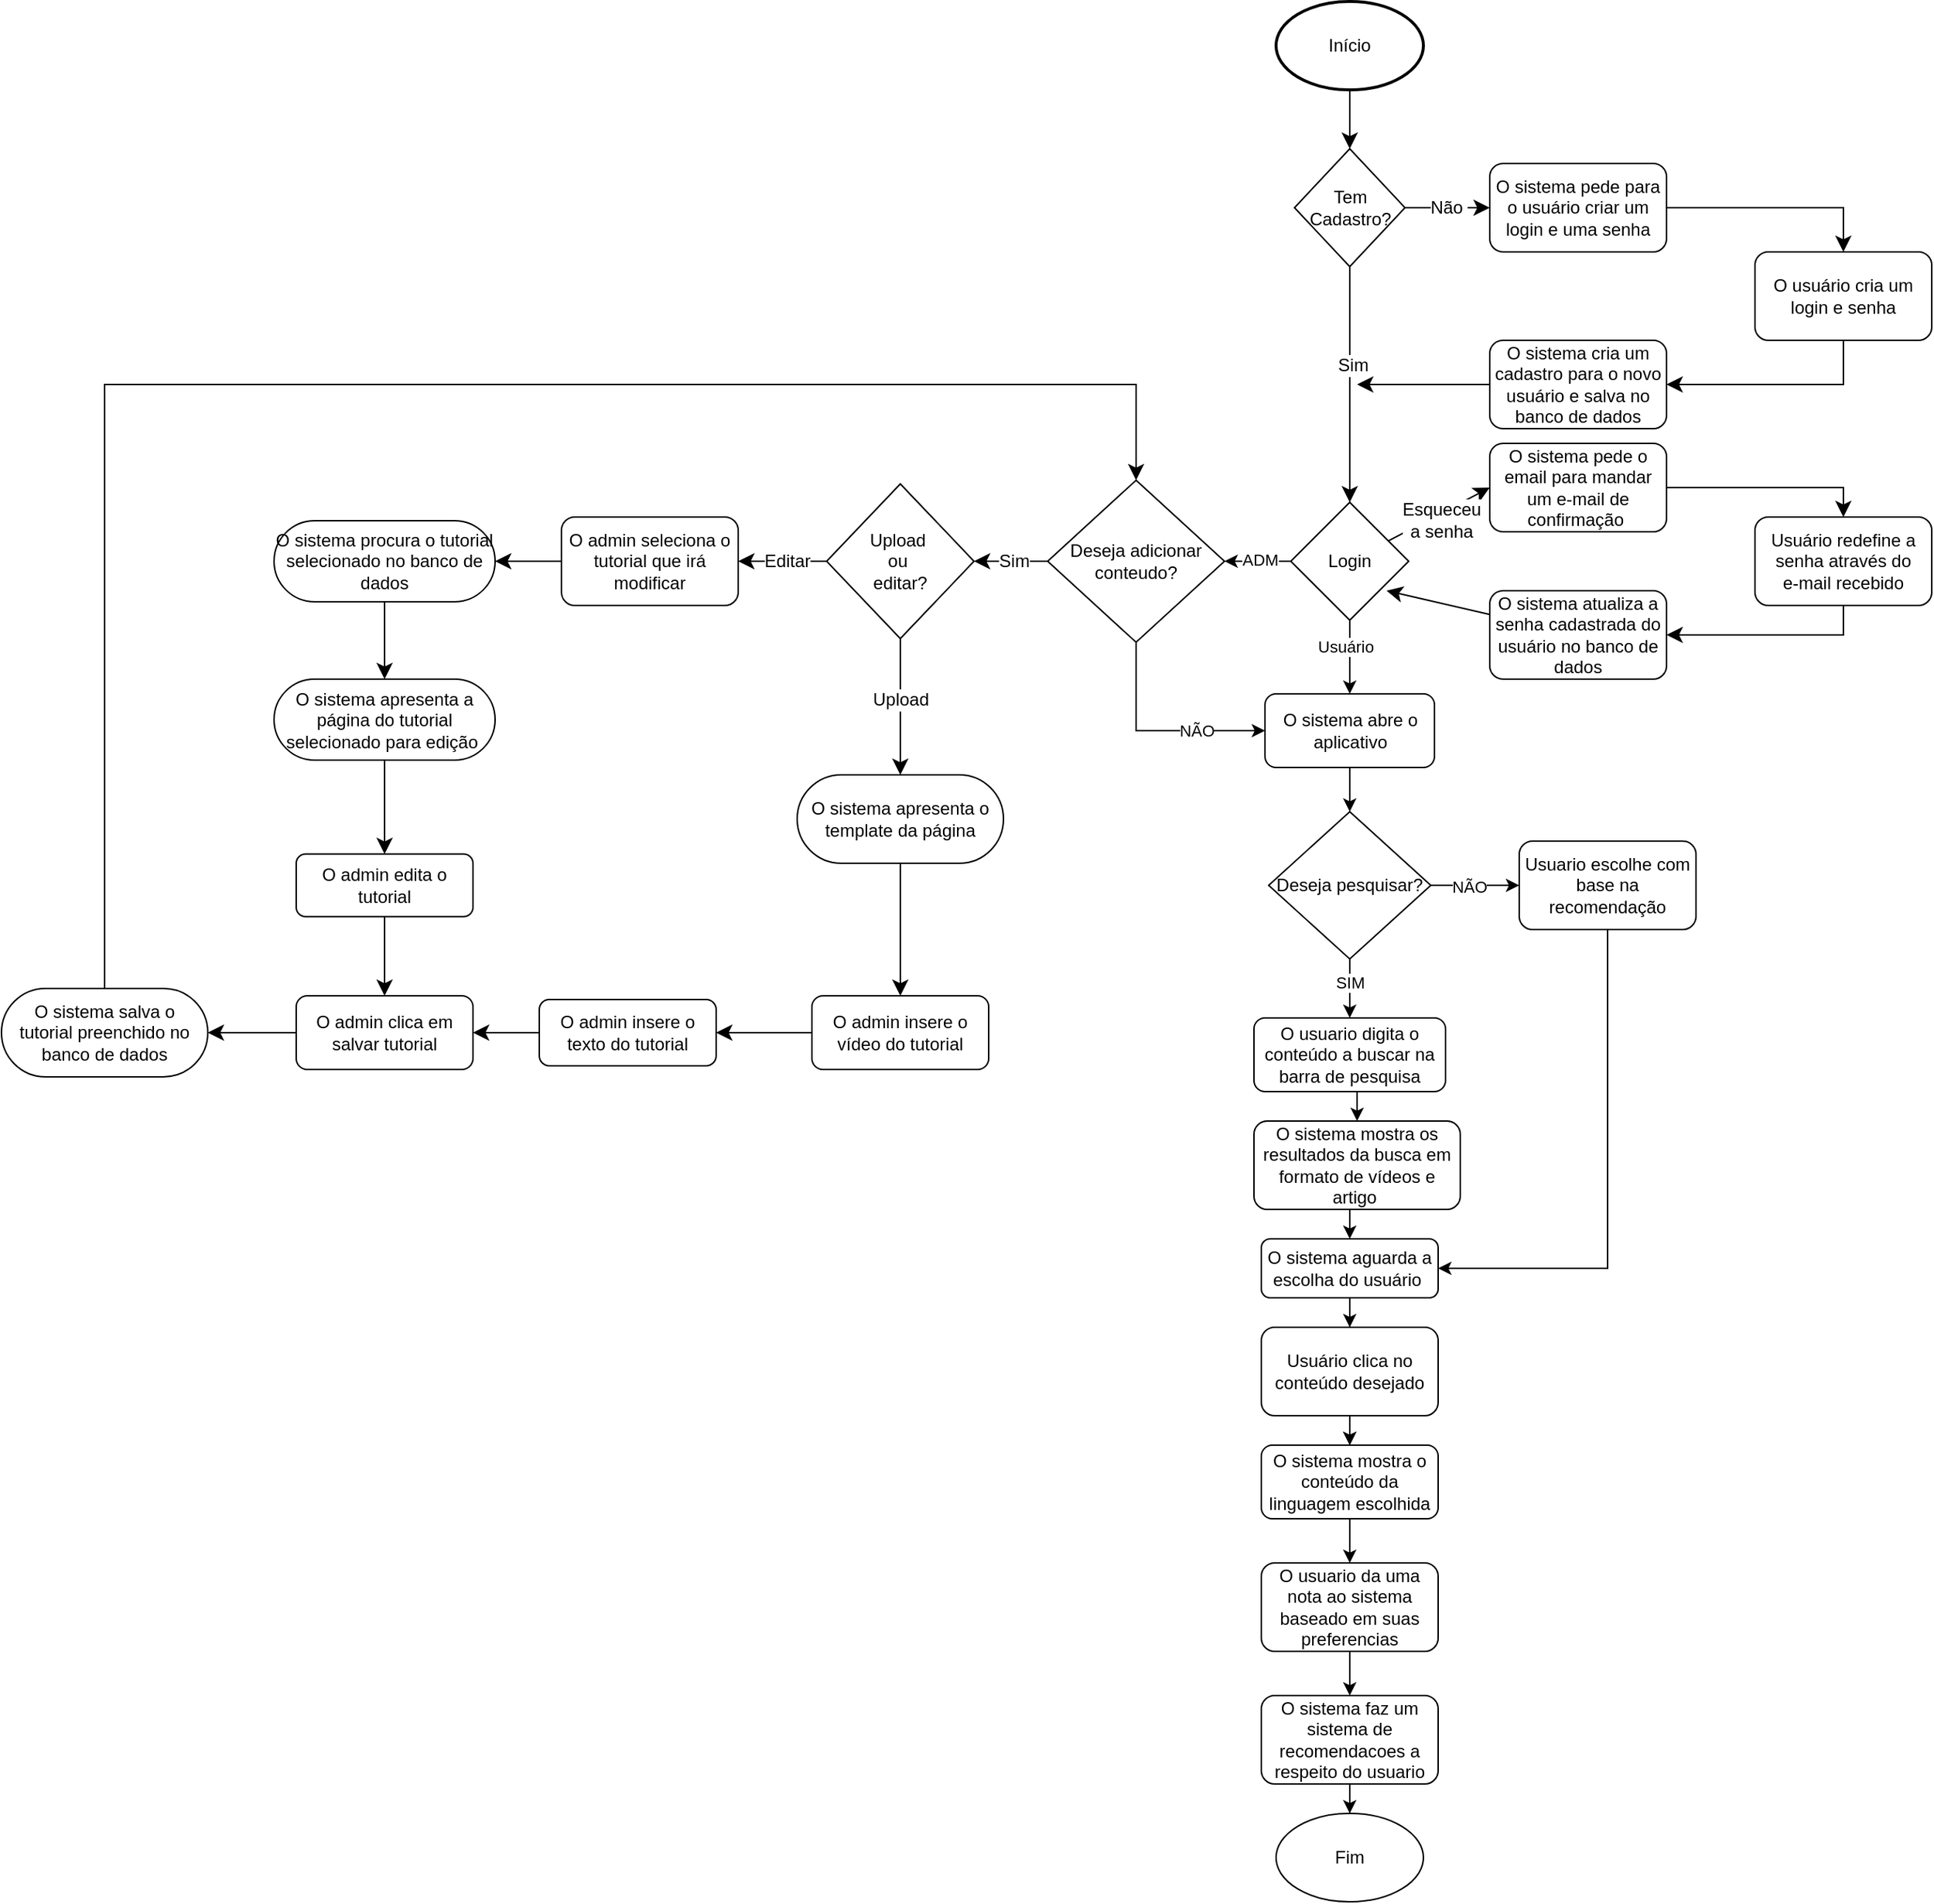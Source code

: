 <mxfile version="26.0.16">
  <diagram name="Página-1" id="YePCBaoW3VgTevrQg1aB">
    <mxGraphModel grid="1" page="1" gridSize="10" guides="1" tooltips="1" connect="1" arrows="1" fold="1" pageScale="1" pageWidth="827" pageHeight="1169" math="0" shadow="0">
      <root>
        <mxCell id="0" />
        <mxCell id="1" parent="0" />
        <mxCell id="_zvPMmoWUa9S6kkwbCCf-6" style="edgeStyle=none;curved=1;rounded=0;orthogonalLoop=1;jettySize=auto;html=1;entryX=0.5;entryY=0;entryDx=0;entryDy=0;fontSize=12;startSize=8;endSize=8;" edge="1" parent="1" source="X6pgQB4I1ug1Oo8YDKvB-1" target="_zvPMmoWUa9S6kkwbCCf-3">
          <mxGeometry relative="1" as="geometry" />
        </mxCell>
        <mxCell id="X6pgQB4I1ug1Oo8YDKvB-1" value="Início" style="strokeWidth=2;html=1;shape=mxgraph.flowchart.start_1;whiteSpace=wrap;" vertex="1" parent="1">
          <mxGeometry x="335" y="-390" width="100" height="60" as="geometry" />
        </mxCell>
        <mxCell id="26lFtwR6b03rl3-T8Rcu-2" style="edgeStyle=orthogonalEdgeStyle;rounded=0;orthogonalLoop=1;jettySize=auto;html=1;exitX=0.5;exitY=1;exitDx=0;exitDy=0;entryX=0.5;entryY=0;entryDx=0;entryDy=0;" edge="1" parent="1" source="X6pgQB4I1ug1Oo8YDKvB-26" target="X6pgQB4I1ug1Oo8YDKvB-29">
          <mxGeometry relative="1" as="geometry" />
        </mxCell>
        <mxCell id="X6pgQB4I1ug1Oo8YDKvB-26" value="O usuario digita o conteúdo a buscar na barra de pesquisa" style="rounded=1;whiteSpace=wrap;html=1;" vertex="1" parent="1">
          <mxGeometry x="320" y="300" width="130" height="50" as="geometry" />
        </mxCell>
        <mxCell id="26lFtwR6b03rl3-T8Rcu-4" style="edgeStyle=orthogonalEdgeStyle;rounded=0;orthogonalLoop=1;jettySize=auto;html=1;exitX=0.5;exitY=1;exitDx=0;exitDy=0;entryX=0.5;entryY=0;entryDx=0;entryDy=0;" edge="1" parent="1" source="X6pgQB4I1ug1Oo8YDKvB-29" target="26lFtwR6b03rl3-T8Rcu-3">
          <mxGeometry relative="1" as="geometry" />
        </mxCell>
        <mxCell id="X6pgQB4I1ug1Oo8YDKvB-29" value="O sistema mostra os resultados da busca em formato de vídeos e artigo&amp;nbsp;" style="rounded=1;whiteSpace=wrap;html=1;" vertex="1" parent="1">
          <mxGeometry x="320" y="370" width="140" height="60" as="geometry" />
        </mxCell>
        <mxCell id="26lFtwR6b03rl3-T8Rcu-6" style="edgeStyle=orthogonalEdgeStyle;rounded=0;orthogonalLoop=1;jettySize=auto;html=1;exitX=0.5;exitY=1;exitDx=0;exitDy=0;entryX=0.5;entryY=0;entryDx=0;entryDy=0;" edge="1" parent="1" source="26lFtwR6b03rl3-T8Rcu-3" target="26lFtwR6b03rl3-T8Rcu-5">
          <mxGeometry relative="1" as="geometry" />
        </mxCell>
        <mxCell id="X6pgQB4I1ug1Oo8YDKvB-33" style="edgeStyle=orthogonalEdgeStyle;rounded=0;orthogonalLoop=1;jettySize=auto;html=1;" edge="1" parent="1" source="26lFtwR6b03rl3-T8Rcu-3" target="X6pgQB4I1ug1Oo8YDKvB-32">
          <mxGeometry relative="1" as="geometry" />
        </mxCell>
        <mxCell id="26lFtwR6b03rl3-T8Rcu-3" value="O sistema aguarda a escolha do usuário&lt;span style=&quot;background-color: initial;&quot;&gt;&amp;nbsp;&lt;/span&gt;" style="rounded=1;whiteSpace=wrap;html=1;" vertex="1" parent="1">
          <mxGeometry x="325" y="450" width="120" height="40" as="geometry" />
        </mxCell>
        <mxCell id="Siy_83oocRRrVskDmNc2-11" style="edgeStyle=orthogonalEdgeStyle;rounded=0;orthogonalLoop=1;jettySize=auto;html=1;entryX=0.5;entryY=0;entryDx=0;entryDy=0;" edge="1" parent="1" source="26lFtwR6b03rl3-T8Rcu-5" target="Siy_83oocRRrVskDmNc2-10">
          <mxGeometry relative="1" as="geometry" />
        </mxCell>
        <mxCell id="26lFtwR6b03rl3-T8Rcu-5" value="O sistema mostra o conteúdo da linguagem escolhida" style="rounded=1;whiteSpace=wrap;html=1;" vertex="1" parent="1">
          <mxGeometry x="325" y="590" width="120" height="50" as="geometry" />
        </mxCell>
        <mxCell id="X6pgQB4I1ug1Oo8YDKvB-34" style="edgeStyle=orthogonalEdgeStyle;rounded=0;orthogonalLoop=1;jettySize=auto;html=1;" edge="1" parent="1" source="X6pgQB4I1ug1Oo8YDKvB-32" target="26lFtwR6b03rl3-T8Rcu-5">
          <mxGeometry relative="1" as="geometry" />
        </mxCell>
        <mxCell id="X6pgQB4I1ug1Oo8YDKvB-32" value="Usuário clica no conteúdo desejado" style="rounded=1;whiteSpace=wrap;html=1;" vertex="1" parent="1">
          <mxGeometry x="325" y="510" width="120" height="60" as="geometry" />
        </mxCell>
        <mxCell id="X6pgQB4I1ug1Oo8YDKvB-35" value="Fim" style="ellipse;whiteSpace=wrap;html=1;" vertex="1" parent="1">
          <mxGeometry x="335" y="840" width="100" height="60" as="geometry" />
        </mxCell>
        <mxCell id="vQMJ7hAnQt6YP_G8ehm6-2" style="edgeStyle=orthogonalEdgeStyle;rounded=0;orthogonalLoop=1;jettySize=auto;html=1;exitX=0.5;exitY=1;exitDx=0;exitDy=0;entryX=0.5;entryY=0;entryDx=0;entryDy=0;" edge="1" parent="1" source="NIHSJvyAxFvUoGgw3dsW-1" target="X6pgQB4I1ug1Oo8YDKvB-26">
          <mxGeometry relative="1" as="geometry" />
        </mxCell>
        <mxCell id="vQMJ7hAnQt6YP_G8ehm6-3" value="SIM" style="edgeLabel;html=1;align=center;verticalAlign=middle;resizable=0;points=[];" vertex="1" connectable="0" parent="vQMJ7hAnQt6YP_G8ehm6-2">
          <mxGeometry x="-0.215" relative="1" as="geometry">
            <mxPoint as="offset" />
          </mxGeometry>
        </mxCell>
        <mxCell id="vQMJ7hAnQt6YP_G8ehm6-4" style="edgeStyle=orthogonalEdgeStyle;rounded=0;orthogonalLoop=1;jettySize=auto;html=1;exitX=1;exitY=0.5;exitDx=0;exitDy=0;entryX=0;entryY=0.5;entryDx=0;entryDy=0;" edge="1" parent="1" source="NIHSJvyAxFvUoGgw3dsW-1" target="I9A8BTY15LudTUQvtgD0-3">
          <mxGeometry relative="1" as="geometry" />
        </mxCell>
        <mxCell id="vQMJ7hAnQt6YP_G8ehm6-5" value="NÃO" style="edgeLabel;html=1;align=center;verticalAlign=middle;resizable=0;points=[];" vertex="1" connectable="0" parent="vQMJ7hAnQt6YP_G8ehm6-4">
          <mxGeometry x="-0.153" y="-1" relative="1" as="geometry">
            <mxPoint as="offset" />
          </mxGeometry>
        </mxCell>
        <mxCell id="NIHSJvyAxFvUoGgw3dsW-1" value="Deseja pesquisar?" style="rhombus;whiteSpace=wrap;html=1;" vertex="1" parent="1">
          <mxGeometry x="330" y="160" width="110" height="100" as="geometry" />
        </mxCell>
        <mxCell id="U-5HwIrhHvrLRnjAJlUM-2" style="edgeStyle=orthogonalEdgeStyle;rounded=0;orthogonalLoop=1;jettySize=auto;html=1;exitX=0.5;exitY=1;exitDx=0;exitDy=0;" edge="1" parent="1" source="cqfY-HSJfExdN0ALYGLy-1" target="cqfY-HSJfExdN0ALYGLy-1">
          <mxGeometry relative="1" as="geometry" />
        </mxCell>
        <mxCell id="vQMJ7hAnQt6YP_G8ehm6-6" style="edgeStyle=orthogonalEdgeStyle;rounded=0;orthogonalLoop=1;jettySize=auto;html=1;exitX=0.5;exitY=1;exitDx=0;exitDy=0;entryX=1;entryY=0.5;entryDx=0;entryDy=0;" edge="1" parent="1" source="I9A8BTY15LudTUQvtgD0-3" target="26lFtwR6b03rl3-T8Rcu-3">
          <mxGeometry relative="1" as="geometry">
            <Array as="points">
              <mxPoint x="560" y="470" />
            </Array>
          </mxGeometry>
        </mxCell>
        <mxCell id="I9A8BTY15LudTUQvtgD0-3" value="Usuario escolhe com base na recomendação" style="rounded=1;whiteSpace=wrap;html=1;" vertex="1" parent="1">
          <mxGeometry x="500" y="180" width="120" height="60" as="geometry" />
        </mxCell>
        <mxCell id="D4t2pO0yOUB-CfJqGsH2-1" style="edgeStyle=orthogonalEdgeStyle;rounded=0;orthogonalLoop=1;jettySize=auto;html=1;exitX=0.5;exitY=1;exitDx=0;exitDy=0;entryX=0.5;entryY=0;entryDx=0;entryDy=0;" edge="1" parent="1" source="cqfY-HSJfExdN0ALYGLy-1" target="NIHSJvyAxFvUoGgw3dsW-1">
          <mxGeometry relative="1" as="geometry" />
        </mxCell>
        <mxCell id="cqfY-HSJfExdN0ALYGLy-1" value="O sistema abre o aplicativo" style="rounded=1;whiteSpace=wrap;html=1;align=center;verticalAlign=middle;" vertex="1" parent="1">
          <mxGeometry x="327.5" y="80" width="115" height="50" as="geometry" />
        </mxCell>
        <mxCell id="vQMJ7hAnQt6YP_G8ehm6-12" style="edgeStyle=orthogonalEdgeStyle;rounded=0;orthogonalLoop=1;jettySize=auto;html=1;exitX=0.5;exitY=1;exitDx=0;exitDy=0;entryX=0.5;entryY=0;entryDx=0;entryDy=0;" edge="1" parent="1" source="Siy_83oocRRrVskDmNc2-1" target="cqfY-HSJfExdN0ALYGLy-1">
          <mxGeometry relative="1" as="geometry" />
        </mxCell>
        <mxCell id="vQMJ7hAnQt6YP_G8ehm6-19" value="Usuário" style="edgeLabel;html=1;align=center;verticalAlign=middle;resizable=0;points=[];" vertex="1" connectable="0" parent="vQMJ7hAnQt6YP_G8ehm6-12">
          <mxGeometry x="-0.304" y="-3" relative="1" as="geometry">
            <mxPoint as="offset" />
          </mxGeometry>
        </mxCell>
        <mxCell id="vQMJ7hAnQt6YP_G8ehm6-15" style="edgeStyle=orthogonalEdgeStyle;rounded=0;orthogonalLoop=1;jettySize=auto;html=1;exitX=0;exitY=0.5;exitDx=0;exitDy=0;entryX=1;entryY=0.5;entryDx=0;entryDy=0;" edge="1" parent="1" source="Siy_83oocRRrVskDmNc2-1" target="vQMJ7hAnQt6YP_G8ehm6-14">
          <mxGeometry relative="1" as="geometry" />
        </mxCell>
        <mxCell id="vQMJ7hAnQt6YP_G8ehm6-16" value="ADM" style="edgeLabel;html=1;align=center;verticalAlign=middle;resizable=0;points=[];" vertex="1" connectable="0" parent="vQMJ7hAnQt6YP_G8ehm6-15">
          <mxGeometry x="-0.05" y="-1" relative="1" as="geometry">
            <mxPoint as="offset" />
          </mxGeometry>
        </mxCell>
        <mxCell id="_zvPMmoWUa9S6kkwbCCf-19" style="edgeStyle=none;curved=1;rounded=0;orthogonalLoop=1;jettySize=auto;html=1;entryX=0;entryY=0.5;entryDx=0;entryDy=0;fontSize=12;startSize=8;endSize=8;" edge="1" parent="1" source="Siy_83oocRRrVskDmNc2-1" target="_zvPMmoWUa9S6kkwbCCf-18">
          <mxGeometry relative="1" as="geometry" />
        </mxCell>
        <mxCell id="_zvPMmoWUa9S6kkwbCCf-20" value="Esqueceu&lt;div&gt;a senha&lt;/div&gt;" style="edgeLabel;html=1;align=center;verticalAlign=middle;resizable=0;points=[];fontSize=12;" connectable="0" vertex="1" parent="_zvPMmoWUa9S6kkwbCCf-19">
          <mxGeometry x="-0.018" y="-4" relative="1" as="geometry">
            <mxPoint as="offset" />
          </mxGeometry>
        </mxCell>
        <mxCell id="Siy_83oocRRrVskDmNc2-1" value="Login" style="rhombus;whiteSpace=wrap;html=1;" vertex="1" parent="1">
          <mxGeometry x="345" y="-50" width="80" height="80" as="geometry" />
        </mxCell>
        <mxCell id="vQMJ7hAnQt6YP_G8ehm6-17" style="edgeStyle=orthogonalEdgeStyle;rounded=0;orthogonalLoop=1;jettySize=auto;html=1;exitX=0.5;exitY=1;exitDx=0;exitDy=0;entryX=0;entryY=0.5;entryDx=0;entryDy=0;" edge="1" parent="1" source="vQMJ7hAnQt6YP_G8ehm6-14" target="cqfY-HSJfExdN0ALYGLy-1">
          <mxGeometry relative="1" as="geometry" />
        </mxCell>
        <mxCell id="vQMJ7hAnQt6YP_G8ehm6-18" value="NÃO" style="edgeLabel;html=1;align=center;verticalAlign=middle;resizable=0;points=[];" vertex="1" connectable="0" parent="vQMJ7hAnQt6YP_G8ehm6-17">
          <mxGeometry x="0.673" y="-1" relative="1" as="geometry">
            <mxPoint x="-23" y="-1" as="offset" />
          </mxGeometry>
        </mxCell>
        <mxCell id="_zvPMmoWUa9S6kkwbCCf-29" style="edgeStyle=none;curved=1;rounded=0;orthogonalLoop=1;jettySize=auto;html=1;entryX=1;entryY=0.5;entryDx=0;entryDy=0;fontSize=12;startSize=8;endSize=8;" edge="1" parent="1" source="vQMJ7hAnQt6YP_G8ehm6-14" target="_zvPMmoWUa9S6kkwbCCf-28">
          <mxGeometry relative="1" as="geometry">
            <Array as="points">
              <mxPoint x="160" y="-10" />
            </Array>
          </mxGeometry>
        </mxCell>
        <mxCell id="_zvPMmoWUa9S6kkwbCCf-31" value="Sim" style="edgeLabel;html=1;align=center;verticalAlign=middle;resizable=0;points=[];fontSize=12;" connectable="0" vertex="1" parent="_zvPMmoWUa9S6kkwbCCf-29">
          <mxGeometry x="-0.088" y="-3" relative="1" as="geometry">
            <mxPoint y="3" as="offset" />
          </mxGeometry>
        </mxCell>
        <mxCell id="vQMJ7hAnQt6YP_G8ehm6-14" value="Deseja adicionar conteudo?" style="rhombus;whiteSpace=wrap;html=1;" vertex="1" parent="1">
          <mxGeometry x="180" y="-65" width="120" height="110" as="geometry" />
        </mxCell>
        <mxCell id="meyfXZCyX-s_u1s9EdC1-1" style="edgeStyle=none;curved=1;rounded=0;orthogonalLoop=1;jettySize=auto;html=1;entryX=0.5;entryY=0;entryDx=0;entryDy=0;fontSize=12;startSize=8;endSize=8;" edge="1" parent="1" source="Siy_83oocRRrVskDmNc2-2" target="_zvPMmoWUa9S6kkwbCCf-37">
          <mxGeometry relative="1" as="geometry" />
        </mxCell>
        <mxCell id="Siy_83oocRRrVskDmNc2-2" value="O sistema apresenta o template da página" style="rounded=1;whiteSpace=wrap;html=1;arcSize=50;" vertex="1" parent="1">
          <mxGeometry x="10" y="135" width="140" height="60" as="geometry" />
        </mxCell>
        <mxCell id="meyfXZCyX-s_u1s9EdC1-16" style="edgeStyle=none;curved=1;rounded=0;orthogonalLoop=1;jettySize=auto;html=1;entryX=1;entryY=0.5;entryDx=0;entryDy=0;fontSize=12;startSize=8;endSize=8;" edge="1" parent="1" source="Siy_83oocRRrVskDmNc2-7" target="meyfXZCyX-s_u1s9EdC1-14">
          <mxGeometry relative="1" as="geometry" />
        </mxCell>
        <mxCell id="Siy_83oocRRrVskDmNc2-7" value="O admin insere o texto do tutorial" style="rounded=1;whiteSpace=wrap;html=1;shadow=0;glass=0;" vertex="1" parent="1">
          <mxGeometry x="-165" y="287.5" width="120" height="45" as="geometry" />
        </mxCell>
        <mxCell id="Siy_83oocRRrVskDmNc2-13" style="edgeStyle=orthogonalEdgeStyle;rounded=0;orthogonalLoop=1;jettySize=auto;html=1;entryX=0.5;entryY=0;entryDx=0;entryDy=0;" edge="1" parent="1" source="Siy_83oocRRrVskDmNc2-10" target="Siy_83oocRRrVskDmNc2-12">
          <mxGeometry relative="1" as="geometry" />
        </mxCell>
        <mxCell id="Siy_83oocRRrVskDmNc2-10" value="O usuario da uma nota ao sistema baseado em suas preferencias" style="rounded=1;whiteSpace=wrap;html=1;" vertex="1" parent="1">
          <mxGeometry x="325" y="670" width="120" height="60" as="geometry" />
        </mxCell>
        <mxCell id="Siy_83oocRRrVskDmNc2-14" style="edgeStyle=orthogonalEdgeStyle;rounded=0;orthogonalLoop=1;jettySize=auto;html=1;entryX=0.5;entryY=0;entryDx=0;entryDy=0;" edge="1" parent="1" source="Siy_83oocRRrVskDmNc2-12" target="X6pgQB4I1ug1Oo8YDKvB-35">
          <mxGeometry relative="1" as="geometry" />
        </mxCell>
        <mxCell id="Siy_83oocRRrVskDmNc2-12" value="O sistema faz um sistema de recomendacoes a respeito do usuario" style="rounded=1;whiteSpace=wrap;html=1;" vertex="1" parent="1">
          <mxGeometry x="325" y="760" width="120" height="60" as="geometry" />
        </mxCell>
        <mxCell id="_zvPMmoWUa9S6kkwbCCf-4" style="edgeStyle=none;curved=1;rounded=0;orthogonalLoop=1;jettySize=auto;html=1;entryX=0.5;entryY=0;entryDx=0;entryDy=0;fontSize=12;startSize=8;endSize=8;" edge="1" parent="1" source="_zvPMmoWUa9S6kkwbCCf-3" target="Siy_83oocRRrVskDmNc2-1">
          <mxGeometry relative="1" as="geometry">
            <Array as="points">
              <mxPoint x="385" y="-70" />
            </Array>
          </mxGeometry>
        </mxCell>
        <mxCell id="_zvPMmoWUa9S6kkwbCCf-5" value="Sim" style="edgeLabel;html=1;align=center;verticalAlign=middle;resizable=0;points=[];fontSize=12;" connectable="0" vertex="1" parent="_zvPMmoWUa9S6kkwbCCf-4">
          <mxGeometry x="-0.171" y="2" relative="1" as="geometry">
            <mxPoint as="offset" />
          </mxGeometry>
        </mxCell>
        <mxCell id="_zvPMmoWUa9S6kkwbCCf-13" value="Não&amp;nbsp;" style="edgeStyle=none;curved=1;rounded=0;orthogonalLoop=1;jettySize=auto;html=1;fontSize=12;startSize=8;endSize=8;" edge="1" parent="1" source="_zvPMmoWUa9S6kkwbCCf-3" target="_zvPMmoWUa9S6kkwbCCf-8">
          <mxGeometry relative="1" as="geometry">
            <Array as="points">
              <mxPoint x="450" y="-250" />
            </Array>
          </mxGeometry>
        </mxCell>
        <mxCell id="_zvPMmoWUa9S6kkwbCCf-3" value="Tem Cadastro?" style="rhombus;whiteSpace=wrap;html=1;" vertex="1" parent="1">
          <mxGeometry x="347.5" y="-290" width="75" height="80" as="geometry" />
        </mxCell>
        <mxCell id="_zvPMmoWUa9S6kkwbCCf-14" style="edgeStyle=none;curved=0;rounded=0;orthogonalLoop=1;jettySize=auto;html=1;fontSize=12;startSize=8;endSize=8;entryX=0.5;entryY=0;entryDx=0;entryDy=0;" edge="1" parent="1" source="_zvPMmoWUa9S6kkwbCCf-8" target="_zvPMmoWUa9S6kkwbCCf-11">
          <mxGeometry relative="1" as="geometry">
            <mxPoint x="720" y="-250" as="targetPoint" />
            <Array as="points">
              <mxPoint x="720" y="-250" />
            </Array>
          </mxGeometry>
        </mxCell>
        <mxCell id="_zvPMmoWUa9S6kkwbCCf-8" value="O sistema pede para o usuário criar um login e uma senha" style="rounded=1;whiteSpace=wrap;html=1;" vertex="1" parent="1">
          <mxGeometry x="480" y="-280" width="120" height="60" as="geometry" />
        </mxCell>
        <mxCell id="_zvPMmoWUa9S6kkwbCCf-16" style="edgeStyle=none;curved=0;rounded=0;orthogonalLoop=1;jettySize=auto;html=1;fontSize=12;startSize=8;endSize=8;entryX=1;entryY=0.5;entryDx=0;entryDy=0;" edge="1" parent="1" source="_zvPMmoWUa9S6kkwbCCf-11" target="_zvPMmoWUa9S6kkwbCCf-12">
          <mxGeometry relative="1" as="geometry">
            <mxPoint x="640" y="-120" as="targetPoint" />
            <Array as="points">
              <mxPoint x="720" y="-130" />
            </Array>
          </mxGeometry>
        </mxCell>
        <mxCell id="_zvPMmoWUa9S6kkwbCCf-11" value="O usuário cria um login e senha" style="rounded=1;whiteSpace=wrap;html=1;" vertex="1" parent="1">
          <mxGeometry x="660" y="-220" width="120" height="60" as="geometry" />
        </mxCell>
        <mxCell id="_zvPMmoWUa9S6kkwbCCf-17" style="edgeStyle=none;curved=1;rounded=0;orthogonalLoop=1;jettySize=auto;html=1;fontSize=12;startSize=8;endSize=8;" edge="1" parent="1" source="_zvPMmoWUa9S6kkwbCCf-12">
          <mxGeometry relative="1" as="geometry">
            <mxPoint x="390" y="-130" as="targetPoint" />
          </mxGeometry>
        </mxCell>
        <mxCell id="_zvPMmoWUa9S6kkwbCCf-12" value="O sistema cria um cadastro para o novo usuário e salva no banco de dados" style="rounded=1;whiteSpace=wrap;html=1;" vertex="1" parent="1">
          <mxGeometry x="480" y="-160" width="120" height="60" as="geometry" />
        </mxCell>
        <mxCell id="_zvPMmoWUa9S6kkwbCCf-24" style="edgeStyle=none;curved=0;rounded=0;orthogonalLoop=1;jettySize=auto;html=1;entryX=0.5;entryY=0;entryDx=0;entryDy=0;fontSize=12;startSize=8;endSize=8;" edge="1" parent="1" source="_zvPMmoWUa9S6kkwbCCf-18" target="_zvPMmoWUa9S6kkwbCCf-21">
          <mxGeometry relative="1" as="geometry">
            <Array as="points">
              <mxPoint x="720" y="-60" />
            </Array>
          </mxGeometry>
        </mxCell>
        <mxCell id="_zvPMmoWUa9S6kkwbCCf-18" value="O sistema pede o email para mandar um e-mail de confirmação&amp;nbsp;" style="rounded=1;whiteSpace=wrap;html=1;" vertex="1" parent="1">
          <mxGeometry x="480" y="-90" width="120" height="60" as="geometry" />
        </mxCell>
        <mxCell id="_zvPMmoWUa9S6kkwbCCf-25" style="edgeStyle=none;curved=0;rounded=0;orthogonalLoop=1;jettySize=auto;html=1;entryX=1;entryY=0.5;entryDx=0;entryDy=0;fontSize=12;startSize=8;endSize=8;" edge="1" parent="1" source="_zvPMmoWUa9S6kkwbCCf-21" target="_zvPMmoWUa9S6kkwbCCf-22">
          <mxGeometry relative="1" as="geometry">
            <Array as="points">
              <mxPoint x="720" y="40" />
            </Array>
          </mxGeometry>
        </mxCell>
        <mxCell id="_zvPMmoWUa9S6kkwbCCf-21" value="Usuário redefine a senha através do&lt;div&gt;&lt;span style=&quot;background-color: transparent; color: light-dark(rgb(0, 0, 0), rgb(255, 255, 255));&quot;&gt;e-mail recebido&lt;/span&gt;&lt;/div&gt;" style="rounded=1;whiteSpace=wrap;html=1;" vertex="1" parent="1">
          <mxGeometry x="660" y="-40" width="120" height="60" as="geometry" />
        </mxCell>
        <mxCell id="_zvPMmoWUa9S6kkwbCCf-23" style="edgeStyle=none;curved=1;rounded=0;orthogonalLoop=1;jettySize=auto;html=1;fontSize=12;startSize=8;endSize=8;" edge="1" parent="1" source="_zvPMmoWUa9S6kkwbCCf-22">
          <mxGeometry relative="1" as="geometry">
            <mxPoint x="410" y="10" as="targetPoint" />
          </mxGeometry>
        </mxCell>
        <mxCell id="_zvPMmoWUa9S6kkwbCCf-22" value="O sistema atualiza a senha cadastrada do usuário no banco de dados" style="rounded=1;whiteSpace=wrap;html=1;" vertex="1" parent="1">
          <mxGeometry x="480" y="10" width="120" height="60" as="geometry" />
        </mxCell>
        <mxCell id="_zvPMmoWUa9S6kkwbCCf-35" style="edgeStyle=none;curved=1;rounded=0;orthogonalLoop=1;jettySize=auto;html=1;entryX=0.5;entryY=0;entryDx=0;entryDy=0;fontSize=12;startSize=8;endSize=8;" edge="1" parent="1" source="_zvPMmoWUa9S6kkwbCCf-28" target="Siy_83oocRRrVskDmNc2-2">
          <mxGeometry relative="1" as="geometry" />
        </mxCell>
        <mxCell id="_zvPMmoWUa9S6kkwbCCf-36" value="Upload" style="edgeLabel;html=1;align=center;verticalAlign=middle;resizable=0;points=[];fontSize=12;" connectable="0" vertex="1" parent="_zvPMmoWUa9S6kkwbCCf-35">
          <mxGeometry x="-0.134" y="4" relative="1" as="geometry">
            <mxPoint x="-4" y="1" as="offset" />
          </mxGeometry>
        </mxCell>
        <mxCell id="meyfXZCyX-s_u1s9EdC1-5" style="edgeStyle=none;curved=1;rounded=0;orthogonalLoop=1;jettySize=auto;html=1;fontSize=12;startSize=8;endSize=8;entryX=1;entryY=0.5;entryDx=0;entryDy=0;" edge="1" parent="1" source="_zvPMmoWUa9S6kkwbCCf-28" target="meyfXZCyX-s_u1s9EdC1-4">
          <mxGeometry relative="1" as="geometry">
            <mxPoint y="-10" as="targetPoint" />
          </mxGeometry>
        </mxCell>
        <mxCell id="meyfXZCyX-s_u1s9EdC1-6" value="Editar" style="edgeLabel;html=1;align=center;verticalAlign=middle;resizable=0;points=[];fontSize=12;" connectable="0" vertex="1" parent="meyfXZCyX-s_u1s9EdC1-5">
          <mxGeometry x="-0.082" y="6" relative="1" as="geometry">
            <mxPoint y="-6" as="offset" />
          </mxGeometry>
        </mxCell>
        <mxCell id="_zvPMmoWUa9S6kkwbCCf-28" value="Upload&amp;nbsp;&lt;div&gt;ou&amp;nbsp;&lt;/div&gt;&lt;div&gt;editar?&lt;/div&gt;" style="rhombus;whiteSpace=wrap;html=1;" vertex="1" parent="1">
          <mxGeometry x="30" y="-62.5" width="100" height="105" as="geometry" />
        </mxCell>
        <mxCell id="meyfXZCyX-s_u1s9EdC1-2" style="edgeStyle=none;curved=1;rounded=0;orthogonalLoop=1;jettySize=auto;html=1;fontSize=12;startSize=8;endSize=8;entryX=1;entryY=0.5;entryDx=0;entryDy=0;" edge="1" parent="1" source="_zvPMmoWUa9S6kkwbCCf-37" target="Siy_83oocRRrVskDmNc2-7">
          <mxGeometry relative="1" as="geometry">
            <mxPoint x="-100" y="300" as="targetPoint" />
            <Array as="points" />
          </mxGeometry>
        </mxCell>
        <mxCell id="_zvPMmoWUa9S6kkwbCCf-37" value="O admin insere o vídeo do tutorial" style="rounded=1;whiteSpace=wrap;html=1;" vertex="1" parent="1">
          <mxGeometry x="20" y="285" width="120" height="50" as="geometry" />
        </mxCell>
        <mxCell id="meyfXZCyX-s_u1s9EdC1-31" style="edgeStyle=none;curved=1;rounded=0;orthogonalLoop=1;jettySize=auto;html=1;entryX=0.5;entryY=0;entryDx=0;entryDy=0;fontSize=12;startSize=8;endSize=8;" edge="1" parent="1" source="meyfXZCyX-s_u1s9EdC1-3" target="meyfXZCyX-s_u1s9EdC1-19">
          <mxGeometry relative="1" as="geometry" />
        </mxCell>
        <mxCell id="meyfXZCyX-s_u1s9EdC1-3" value="O sistema procura o tutorial selecionado no banco de dados" style="rounded=1;whiteSpace=wrap;html=1;arcSize=50;" vertex="1" parent="1">
          <mxGeometry x="-345" y="-37.5" width="150" height="55" as="geometry" />
        </mxCell>
        <mxCell id="meyfXZCyX-s_u1s9EdC1-30" style="edgeStyle=none;curved=1;rounded=0;orthogonalLoop=1;jettySize=auto;html=1;fontSize=12;startSize=8;endSize=8;entryX=1;entryY=0.5;entryDx=0;entryDy=0;" edge="1" parent="1" source="meyfXZCyX-s_u1s9EdC1-4" target="meyfXZCyX-s_u1s9EdC1-3">
          <mxGeometry relative="1" as="geometry">
            <mxPoint x="-190" y="-10" as="targetPoint" />
          </mxGeometry>
        </mxCell>
        <mxCell id="meyfXZCyX-s_u1s9EdC1-4" value="O admin seleciona o tutorial que irá modificar" style="rounded=1;whiteSpace=wrap;html=1;" vertex="1" parent="1">
          <mxGeometry x="-150" y="-40" width="120" height="60" as="geometry" />
        </mxCell>
        <mxCell id="meyfXZCyX-s_u1s9EdC1-33" style="edgeStyle=none;curved=0;rounded=0;orthogonalLoop=1;jettySize=auto;html=1;fontSize=12;startSize=8;endSize=8;entryX=0.5;entryY=0;entryDx=0;entryDy=0;" edge="1" parent="1" source="meyfXZCyX-s_u1s9EdC1-11" target="vQMJ7hAnQt6YP_G8ehm6-14">
          <mxGeometry relative="1" as="geometry">
            <mxPoint x="250" y="-90" as="targetPoint" />
            <Array as="points">
              <mxPoint x="-460" y="-130" />
              <mxPoint x="240" y="-130" />
            </Array>
          </mxGeometry>
        </mxCell>
        <mxCell id="meyfXZCyX-s_u1s9EdC1-11" value="O sistema salva o&lt;div&gt;tutorial preenchido no banco&amp;nbsp;&lt;span style=&quot;background-color: transparent; color: light-dark(rgb(0, 0, 0), rgb(255, 255, 255));&quot;&gt;de dados&lt;/span&gt;&lt;/div&gt;" style="rounded=1;whiteSpace=wrap;html=1;arcSize=50;" vertex="1" parent="1">
          <mxGeometry x="-530" y="280" width="140" height="60" as="geometry" />
        </mxCell>
        <mxCell id="meyfXZCyX-s_u1s9EdC1-14" value="O admin clica em salvar tutorial" style="rounded=1;whiteSpace=wrap;html=1;shadow=0;glass=0;" vertex="1" parent="1">
          <mxGeometry x="-330" y="285" width="120" height="50" as="geometry" />
        </mxCell>
        <mxCell id="meyfXZCyX-s_u1s9EdC1-17" style="edgeStyle=none;curved=1;rounded=0;orthogonalLoop=1;jettySize=auto;html=1;fontSize=12;startSize=8;endSize=8;entryX=1;entryY=0.5;entryDx=0;entryDy=0;" edge="1" parent="1" source="meyfXZCyX-s_u1s9EdC1-14" target="meyfXZCyX-s_u1s9EdC1-11">
          <mxGeometry relative="1" as="geometry">
            <mxPoint x="-210" y="320" as="targetPoint" />
          </mxGeometry>
        </mxCell>
        <mxCell id="meyfXZCyX-s_u1s9EdC1-32" style="edgeStyle=none;curved=1;rounded=0;orthogonalLoop=1;jettySize=auto;html=1;fontSize=12;startSize=8;endSize=8;entryX=0.5;entryY=0;entryDx=0;entryDy=0;" edge="1" parent="1" source="meyfXZCyX-s_u1s9EdC1-19" target="meyfXZCyX-s_u1s9EdC1-21">
          <mxGeometry relative="1" as="geometry">
            <mxPoint x="-270" y="170" as="targetPoint" />
          </mxGeometry>
        </mxCell>
        <mxCell id="meyfXZCyX-s_u1s9EdC1-19" value="O sistema apresenta a página do tutorial selecionado para edição&amp;nbsp;" style="rounded=1;whiteSpace=wrap;html=1;arcSize=50;" vertex="1" parent="1">
          <mxGeometry x="-345" y="70" width="150" height="55" as="geometry" />
        </mxCell>
        <mxCell id="meyfXZCyX-s_u1s9EdC1-24" style="edgeStyle=none;curved=1;rounded=0;orthogonalLoop=1;jettySize=auto;html=1;entryX=0.5;entryY=0;entryDx=0;entryDy=0;fontSize=12;startSize=8;endSize=8;" edge="1" parent="1" source="meyfXZCyX-s_u1s9EdC1-21" target="meyfXZCyX-s_u1s9EdC1-14">
          <mxGeometry relative="1" as="geometry" />
        </mxCell>
        <mxCell id="meyfXZCyX-s_u1s9EdC1-21" value="O admin edita o tutorial" style="rounded=1;whiteSpace=wrap;html=1;" vertex="1" parent="1">
          <mxGeometry x="-330" y="188.75" width="120" height="42.5" as="geometry" />
        </mxCell>
      </root>
    </mxGraphModel>
  </diagram>
</mxfile>
